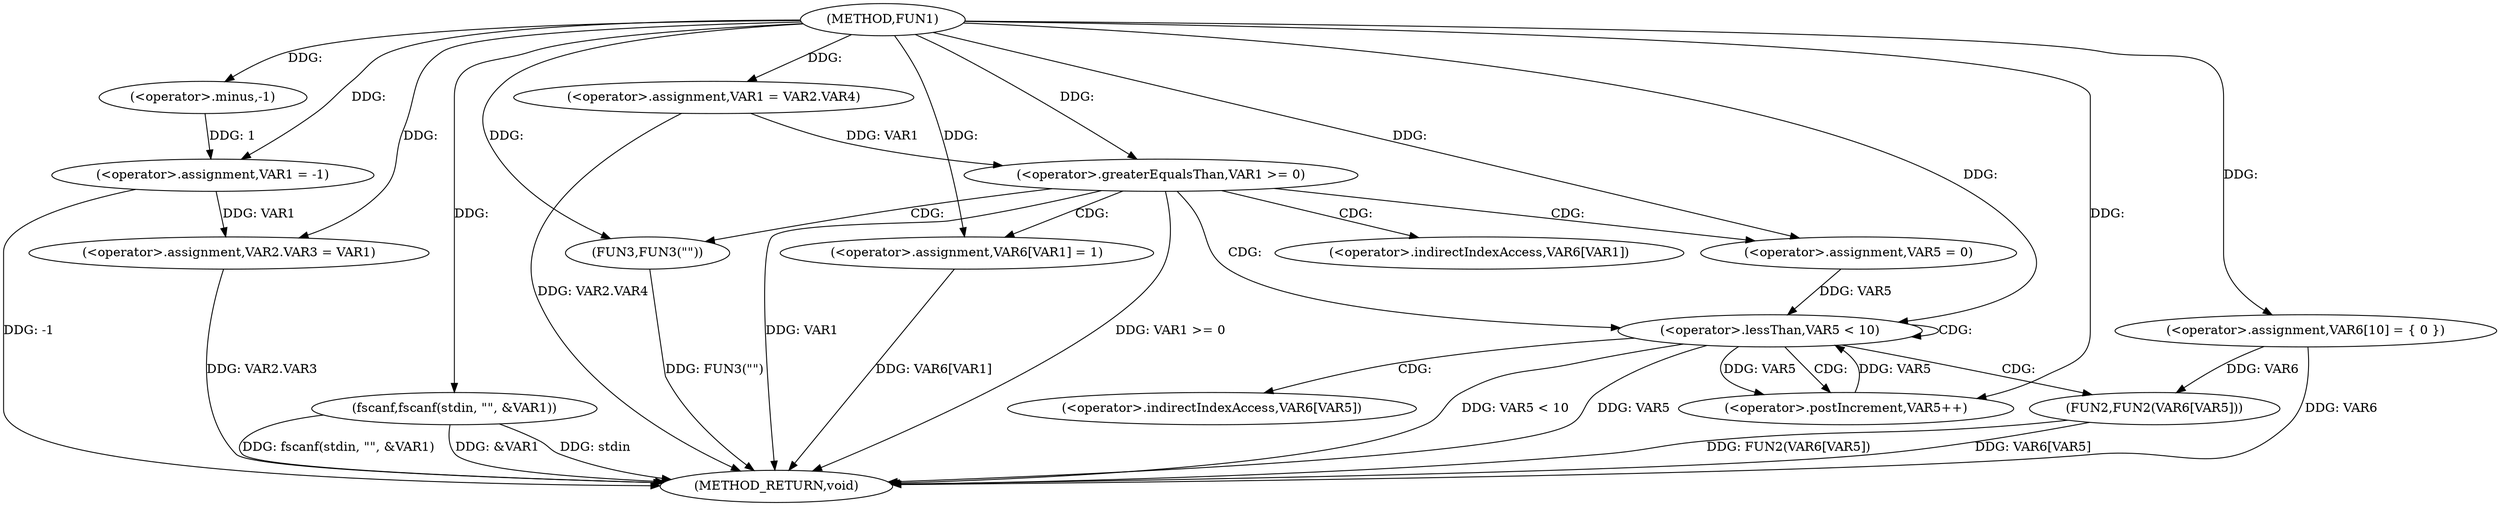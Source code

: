 digraph FUN1 {  
"1000100" [label = "(METHOD,FUN1)" ]
"1000158" [label = "(METHOD_RETURN,void)" ]
"1000104" [label = "(<operator>.assignment,VAR1 = -1)" ]
"1000106" [label = "(<operator>.minus,-1)" ]
"1000108" [label = "(fscanf,fscanf(stdin, \"\", &VAR1))" ]
"1000113" [label = "(<operator>.assignment,VAR2.VAR3 = VAR1)" ]
"1000120" [label = "(<operator>.assignment,VAR1 = VAR2.VAR4)" ]
"1000128" [label = "(<operator>.assignment,VAR6[10] = { 0 })" ]
"1000131" [label = "(<operator>.greaterEqualsThan,VAR1 >= 0)" ]
"1000135" [label = "(<operator>.assignment,VAR6[VAR1] = 1)" ]
"1000141" [label = "(<operator>.assignment,VAR5 = 0)" ]
"1000144" [label = "(<operator>.lessThan,VAR5 < 10)" ]
"1000147" [label = "(<operator>.postIncrement,VAR5++)" ]
"1000150" [label = "(FUN2,FUN2(VAR6[VAR5]))" ]
"1000156" [label = "(FUN3,FUN3(\"\"))" ]
"1000136" [label = "(<operator>.indirectIndexAccess,VAR6[VAR1])" ]
"1000151" [label = "(<operator>.indirectIndexAccess,VAR6[VAR5])" ]
  "1000108" -> "1000158"  [ label = "DDG: fscanf(stdin, \"\", &VAR1)"] 
  "1000150" -> "1000158"  [ label = "DDG: VAR6[VAR5]"] 
  "1000113" -> "1000158"  [ label = "DDG: VAR2.VAR3"] 
  "1000150" -> "1000158"  [ label = "DDG: FUN2(VAR6[VAR5])"] 
  "1000131" -> "1000158"  [ label = "DDG: VAR1 >= 0"] 
  "1000131" -> "1000158"  [ label = "DDG: VAR1"] 
  "1000128" -> "1000158"  [ label = "DDG: VAR6"] 
  "1000144" -> "1000158"  [ label = "DDG: VAR5 < 10"] 
  "1000135" -> "1000158"  [ label = "DDG: VAR6[VAR1]"] 
  "1000120" -> "1000158"  [ label = "DDG: VAR2.VAR4"] 
  "1000144" -> "1000158"  [ label = "DDG: VAR5"] 
  "1000156" -> "1000158"  [ label = "DDG: FUN3(\"\")"] 
  "1000108" -> "1000158"  [ label = "DDG: &VAR1"] 
  "1000104" -> "1000158"  [ label = "DDG: -1"] 
  "1000108" -> "1000158"  [ label = "DDG: stdin"] 
  "1000106" -> "1000104"  [ label = "DDG: 1"] 
  "1000100" -> "1000104"  [ label = "DDG: "] 
  "1000100" -> "1000106"  [ label = "DDG: "] 
  "1000100" -> "1000108"  [ label = "DDG: "] 
  "1000104" -> "1000113"  [ label = "DDG: VAR1"] 
  "1000100" -> "1000113"  [ label = "DDG: "] 
  "1000100" -> "1000120"  [ label = "DDG: "] 
  "1000100" -> "1000128"  [ label = "DDG: "] 
  "1000120" -> "1000131"  [ label = "DDG: VAR1"] 
  "1000100" -> "1000131"  [ label = "DDG: "] 
  "1000100" -> "1000135"  [ label = "DDG: "] 
  "1000100" -> "1000141"  [ label = "DDG: "] 
  "1000141" -> "1000144"  [ label = "DDG: VAR5"] 
  "1000147" -> "1000144"  [ label = "DDG: VAR5"] 
  "1000100" -> "1000144"  [ label = "DDG: "] 
  "1000144" -> "1000147"  [ label = "DDG: VAR5"] 
  "1000100" -> "1000147"  [ label = "DDG: "] 
  "1000128" -> "1000150"  [ label = "DDG: VAR6"] 
  "1000100" -> "1000156"  [ label = "DDG: "] 
  "1000131" -> "1000156"  [ label = "CDG: "] 
  "1000131" -> "1000141"  [ label = "CDG: "] 
  "1000131" -> "1000135"  [ label = "CDG: "] 
  "1000131" -> "1000136"  [ label = "CDG: "] 
  "1000131" -> "1000144"  [ label = "CDG: "] 
  "1000144" -> "1000147"  [ label = "CDG: "] 
  "1000144" -> "1000151"  [ label = "CDG: "] 
  "1000144" -> "1000150"  [ label = "CDG: "] 
  "1000144" -> "1000144"  [ label = "CDG: "] 
}
